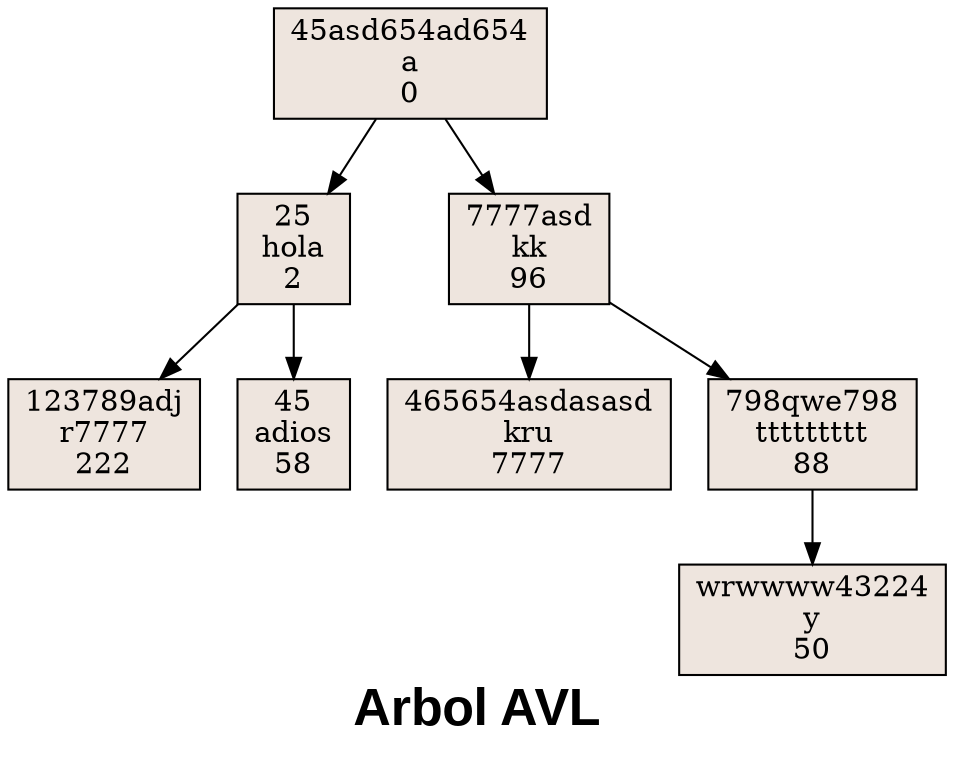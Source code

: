 digraph G{label = "Arbol AVL" fontname="Arial Black" fontsize="25pt";
node [shape = box, style=filled, fillcolor=seashell2];
nodo4[ label = "45asd654ad654
a
0"];
nodo1[ label = "25
hola
2"];
nodo7[ label = "123789adj
r7777
222"];
nodo1:C0->nodo7
nodo2[ label = "45
adios
58"];
nodo1:C1->nodo2
nodo4:C0->nodo1
nodo3[ label = "7777asd
kk
96"];
nodo6[ label = "465654asdasasd
kru
7777"];
nodo3:C0->nodo6
nodo5[ label = "798qwe798
ttttttttt
88"];
nodo8[ label = "wrwwww43224
y
50"];
nodo5:C1->nodo8
nodo3:C1->nodo5
nodo4:C1->nodo3

}